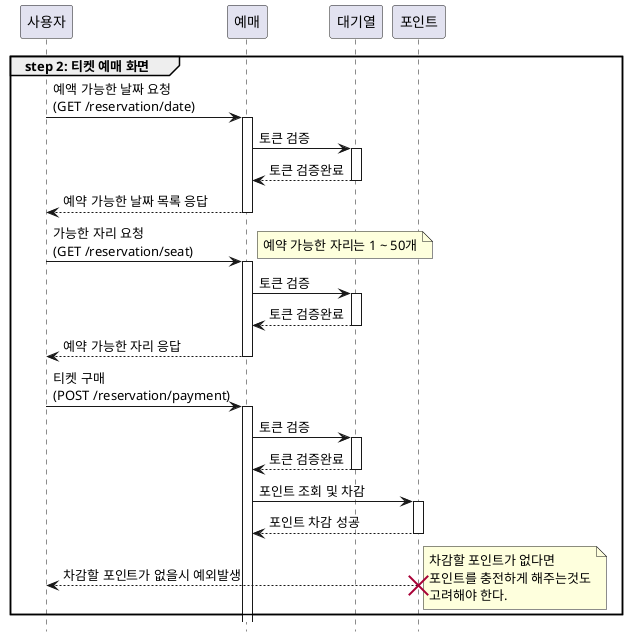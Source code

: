@startuml

hide footbox
autoactivate on

participant "사용자" as 사용자
participant "예매" as 예매
participant "대기열" as 대기열
participant "포인트" as 포인트

group step 2: 티켓 예매 화면
    사용자 -> 예매 : 예액 가능한 날짜 요청 \n(GET /reservation/date)

    예매 -> 대기열 : 토큰 검증

    대기열 --> 예매 : 토큰 검증완료

    예매 --> 사용자 : 예약 가능한 날짜 목록 응답

    사용자 -> 예매 : 가능한 자리 요청 \n(GET /reservation/seat)
    note right
        예약 가능한 자리는 1 ~ 50개
    end note
    예매 -> 대기열 : 토큰 검증
    대기열 --> 예매 : 토큰 검증완료
    예매 --> 사용자 : 예약 가능한 자리 응답

    사용자 -> 예매 : 티켓 구매 \n(POST /reservation/payment)

    예매 -> 대기열 : 토큰 검증
    대기열 --> 예매 : 토큰 검증완료

    예매 -> 포인트 : 포인트 조회 및 차감
    포인트 --> 예매 : 포인트 차감 성공

    포인트 --> 사용자 : 차감할 포인트가 없을시 예외발생
    destroy 포인트
    note right
        차감할 포인트가 없다면
        포인트를 충전하게 해주는것도
        고려해야 한다.
    end note

end

@enduml